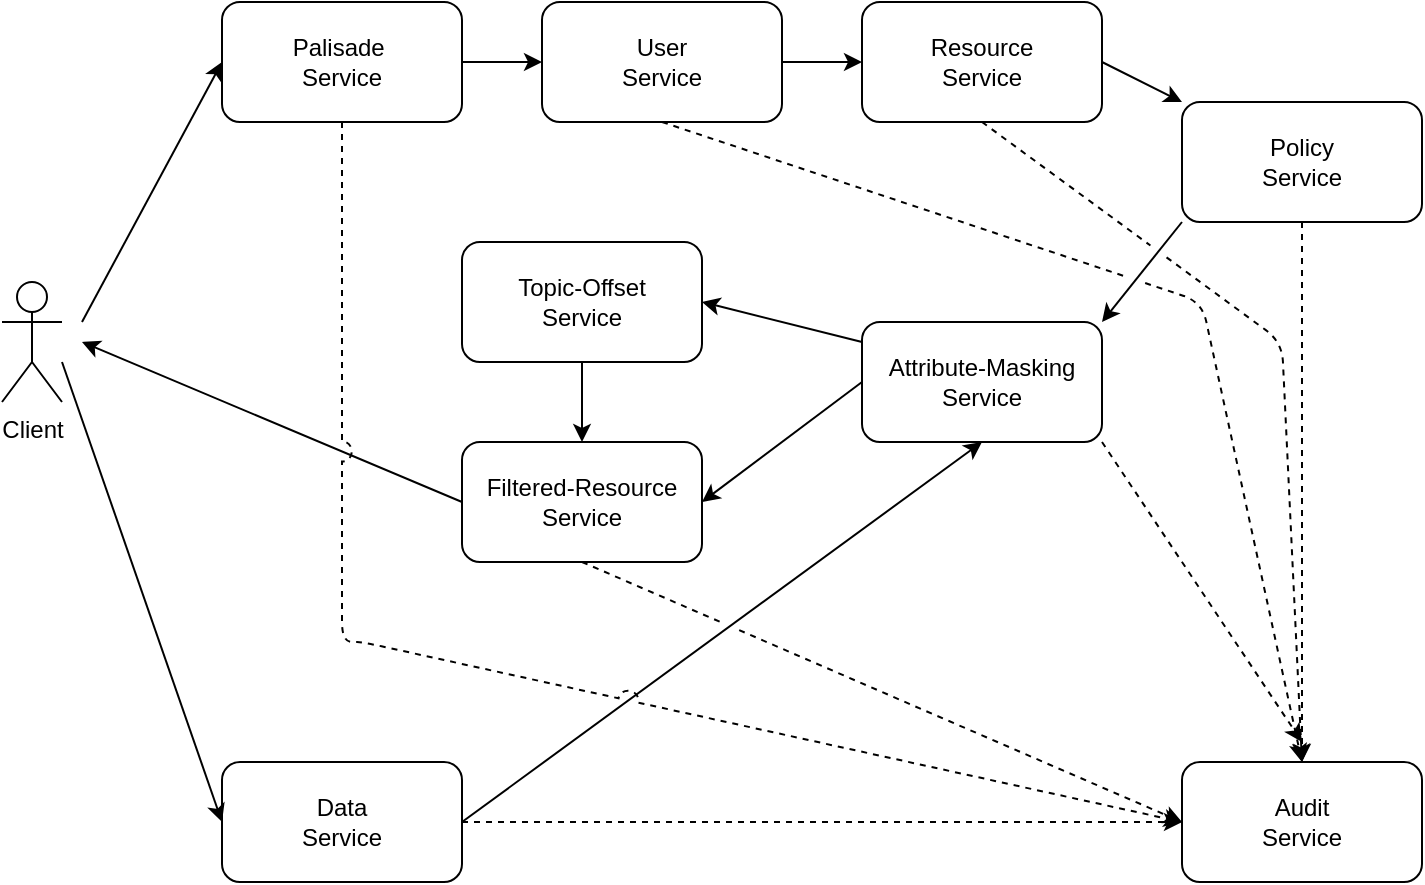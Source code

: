 <mxfile version="14.6.6" type="embed"><diagram id="K2DqNs0AzOiKwqhFZqn-" name="Page-1"><mxGraphModel dx="2362" dy="742" grid="1" gridSize="10" guides="1" tooltips="1" connect="1" arrows="1" fold="1" page="1" pageScale="1" pageWidth="827" pageHeight="1169" math="0" shadow="0"><root><mxCell id="0"/><mxCell id="1" parent="0"/><mxCell id="4KjDwE-u5lRQgsTlzhHM-1" value="Client" style="shape=umlActor;verticalLabelPosition=bottom;verticalAlign=top;html=1;outlineConnect=0;" parent="1" vertex="1"><mxGeometry x="50" y="300" width="30" height="60" as="geometry"/></mxCell><mxCell id="4KjDwE-u5lRQgsTlzhHM-2" value="Palisade&amp;nbsp;&lt;br&gt;Service" style="rounded=1;whiteSpace=wrap;html=1;" parent="1" vertex="1"><mxGeometry x="160" y="160" width="120" height="60" as="geometry"/></mxCell><mxCell id="4KjDwE-u5lRQgsTlzhHM-3" value="User&lt;br&gt;Service" style="rounded=1;whiteSpace=wrap;html=1;" parent="1" vertex="1"><mxGeometry x="320" y="160" width="120" height="60" as="geometry"/></mxCell><mxCell id="4KjDwE-u5lRQgsTlzhHM-4" value="Resource&lt;br&gt;Service" style="rounded=1;whiteSpace=wrap;html=1;" parent="1" vertex="1"><mxGeometry x="480" y="160" width="120" height="60" as="geometry"/></mxCell><mxCell id="4KjDwE-u5lRQgsTlzhHM-5" value="Policy&lt;br&gt;Service" style="rounded=1;whiteSpace=wrap;html=1;" parent="1" vertex="1"><mxGeometry x="640" y="210" width="120" height="60" as="geometry"/></mxCell><mxCell id="4KjDwE-u5lRQgsTlzhHM-6" value="Attribute-Masking&lt;br&gt;Service" style="rounded=1;whiteSpace=wrap;html=1;" parent="1" vertex="1"><mxGeometry x="480" y="320" width="120" height="60" as="geometry"/></mxCell><mxCell id="4KjDwE-u5lRQgsTlzhHM-7" value="Filtered-Resource&lt;br&gt;Service" style="rounded=1;whiteSpace=wrap;html=1;" parent="1" vertex="1"><mxGeometry x="280" y="380" width="120" height="60" as="geometry"/></mxCell><mxCell id="4KjDwE-u5lRQgsTlzhHM-8" value="Topic-Offset&lt;br&gt;Service" style="rounded=1;whiteSpace=wrap;html=1;" parent="1" vertex="1"><mxGeometry x="280" y="280" width="120" height="60" as="geometry"/></mxCell><mxCell id="4KjDwE-u5lRQgsTlzhHM-9" value="" style="endArrow=classic;html=1;entryX=0;entryY=0.5;entryDx=0;entryDy=0;" parent="1" target="4KjDwE-u5lRQgsTlzhHM-2" edge="1"><mxGeometry width="50" height="50" relative="1" as="geometry"><mxPoint x="90" y="320" as="sourcePoint"/><mxPoint x="150" y="150" as="targetPoint"/></mxGeometry></mxCell><mxCell id="tTpZeJfRO08eOyEqsht3-3" value="Data&lt;br&gt;Service" style="rounded=1;whiteSpace=wrap;html=1;" parent="1" vertex="1"><mxGeometry x="160" y="540" width="120" height="60" as="geometry"/></mxCell><mxCell id="tTpZeJfRO08eOyEqsht3-9" value="" style="endArrow=classic;html=1;entryX=0;entryY=0.5;entryDx=0;entryDy=0;" parent="1" target="4KjDwE-u5lRQgsTlzhHM-3" edge="1"><mxGeometry width="50" height="50" relative="1" as="geometry"><mxPoint x="280" y="190" as="sourcePoint"/><mxPoint x="320" y="140" as="targetPoint"/></mxGeometry></mxCell><mxCell id="tTpZeJfRO08eOyEqsht3-11" value="" style="endArrow=classic;html=1;entryX=0;entryY=0.5;entryDx=0;entryDy=0;" parent="1" target="4KjDwE-u5lRQgsTlzhHM-4" edge="1"><mxGeometry width="50" height="50" relative="1" as="geometry"><mxPoint x="440" y="190" as="sourcePoint"/><mxPoint x="510" y="110" as="targetPoint"/></mxGeometry></mxCell><mxCell id="tTpZeJfRO08eOyEqsht3-12" value="" style="endArrow=classic;html=1;" parent="1" target="4KjDwE-u5lRQgsTlzhHM-5" edge="1"><mxGeometry width="50" height="50" relative="1" as="geometry"><mxPoint x="600" y="190" as="sourcePoint"/><mxPoint x="670" y="110" as="targetPoint"/></mxGeometry></mxCell><mxCell id="tTpZeJfRO08eOyEqsht3-13" value="" style="endArrow=classic;html=1;entryX=1;entryY=0;entryDx=0;entryDy=0;" parent="1" target="4KjDwE-u5lRQgsTlzhHM-6" edge="1"><mxGeometry width="50" height="50" relative="1" as="geometry"><mxPoint x="640" y="270" as="sourcePoint"/><mxPoint x="590" y="330" as="targetPoint"/></mxGeometry></mxCell><mxCell id="tTpZeJfRO08eOyEqsht3-14" value="" style="endArrow=classic;html=1;entryX=1;entryY=0.5;entryDx=0;entryDy=0;" parent="1" target="4KjDwE-u5lRQgsTlzhHM-8" edge="1"><mxGeometry width="50" height="50" relative="1" as="geometry"><mxPoint x="480" y="330" as="sourcePoint"/><mxPoint x="550" y="250" as="targetPoint"/></mxGeometry></mxCell><mxCell id="tTpZeJfRO08eOyEqsht3-20" value="" style="endArrow=classic;html=1;entryX=0;entryY=0.5;entryDx=0;entryDy=0;" parent="1" target="tTpZeJfRO08eOyEqsht3-3" edge="1"><mxGeometry width="50" height="50" relative="1" as="geometry"><mxPoint x="80" y="340" as="sourcePoint"/><mxPoint x="180" y="420" as="targetPoint"/></mxGeometry></mxCell><mxCell id="tTpZeJfRO08eOyEqsht3-22" value="Audit&lt;br&gt;Service" style="rounded=1;whiteSpace=wrap;html=1;" parent="1" vertex="1"><mxGeometry x="640" y="540" width="120" height="60" as="geometry"/></mxCell><mxCell id="2" value="" style="endArrow=classic;html=1;entryX=1;entryY=0.5;entryDx=0;entryDy=0;exitX=0;exitY=0.5;exitDx=0;exitDy=0;" parent="1" source="4KjDwE-u5lRQgsTlzhHM-6" target="4KjDwE-u5lRQgsTlzhHM-7" edge="1"><mxGeometry width="50" height="50" relative="1" as="geometry"><mxPoint x="480" y="340" as="sourcePoint"/><mxPoint x="400" y="320" as="targetPoint"/></mxGeometry></mxCell><mxCell id="3" value="" style="endArrow=classic;html=1;entryX=0.5;entryY=0;entryDx=0;entryDy=0;" parent="1" target="4KjDwE-u5lRQgsTlzhHM-7" edge="1"><mxGeometry width="50" height="50" relative="1" as="geometry"><mxPoint x="340" y="340" as="sourcePoint"/><mxPoint x="260" y="320" as="targetPoint"/></mxGeometry></mxCell><mxCell id="4" value="" style="endArrow=classic;html=1;entryX=0.5;entryY=1;entryDx=0;entryDy=0;exitX=1;exitY=0.5;exitDx=0;exitDy=0;" parent="1" source="tTpZeJfRO08eOyEqsht3-3" target="4KjDwE-u5lRQgsTlzhHM-6" edge="1"><mxGeometry width="50" height="50" relative="1" as="geometry"><mxPoint x="280" y="510" as="sourcePoint"/><mxPoint x="200" y="490" as="targetPoint"/></mxGeometry></mxCell><mxCell id="5" value="" style="endArrow=classic;html=1;exitX=0;exitY=0.5;exitDx=0;exitDy=0;" parent="1" source="4KjDwE-u5lRQgsTlzhHM-7" edge="1"><mxGeometry width="50" height="50" relative="1" as="geometry"><mxPoint x="200" y="400" as="sourcePoint"/><mxPoint x="90" y="330" as="targetPoint"/></mxGeometry></mxCell><mxCell id="8" value="" style="endArrow=classic;html=1;exitX=0.5;exitY=1;exitDx=0;exitDy=0;jumpStyle=arc;entryX=0;entryY=0.5;entryDx=0;entryDy=0;jumpSize=10;dashed=1;" parent="1" source="4KjDwE-u5lRQgsTlzhHM-2" target="tTpZeJfRO08eOyEqsht3-22" edge="1"><mxGeometry width="50" height="50" relative="1" as="geometry"><mxPoint x="220" y="260" as="sourcePoint"/><mxPoint x="650" y="540" as="targetPoint"/><Array as="points"><mxPoint x="220" y="480"/><mxPoint x="230" y="480"/></Array></mxGeometry></mxCell><mxCell id="12" value="" style="endArrow=classic;html=1;exitX=1;exitY=0.5;exitDx=0;exitDy=0;dashed=1;" parent="1" source="tTpZeJfRO08eOyEqsht3-3" edge="1"><mxGeometry width="50" height="50" relative="1" as="geometry"><mxPoint x="380" y="600" as="sourcePoint"/><mxPoint x="640" y="570" as="targetPoint"/></mxGeometry></mxCell><mxCell id="13" value="" style="endArrow=classic;html=1;entryX=0.5;entryY=0;entryDx=0;entryDy=0;dashed=1;jumpStyle=gap;jumpSize=10;" parent="1" target="tTpZeJfRO08eOyEqsht3-22" edge="1"><mxGeometry width="50" height="50" relative="1" as="geometry"><mxPoint x="380" y="220" as="sourcePoint"/><mxPoint x="300" y="200" as="targetPoint"/><Array as="points"><mxPoint x="650" y="310"/></Array></mxGeometry></mxCell><mxCell id="14" value="" style="endArrow=classic;html=1;dashed=1;jumpStyle=gap;jumpSize=10;" parent="1" edge="1"><mxGeometry width="50" height="50" relative="1" as="geometry"><mxPoint x="540" y="220" as="sourcePoint"/><mxPoint x="700" y="540" as="targetPoint"/><Array as="points"><mxPoint x="690" y="330"/></Array></mxGeometry></mxCell><mxCell id="15" value="" style="endArrow=classic;html=1;exitX=0.5;exitY=1;exitDx=0;exitDy=0;dashed=1;" parent="1" source="4KjDwE-u5lRQgsTlzhHM-5" edge="1"><mxGeometry width="50" height="50" relative="1" as="geometry"><mxPoint x="610" y="460" as="sourcePoint"/><mxPoint x="700" y="540" as="targetPoint"/></mxGeometry></mxCell><mxCell id="16" value="" style="endArrow=classic;html=1;exitX=1;exitY=1;exitDx=0;exitDy=0;dashed=1;" parent="1" source="4KjDwE-u5lRQgsTlzhHM-6" edge="1"><mxGeometry width="50" height="50" relative="1" as="geometry"><mxPoint x="670" y="510" as="sourcePoint"/><mxPoint x="700" y="530" as="targetPoint"/></mxGeometry></mxCell><mxCell id="18" value="" style="endArrow=classic;html=1;exitX=0.5;exitY=1;exitDx=0;exitDy=0;dashed=1;jumpStyle=gap;jumpSize=10;" parent="1" source="4KjDwE-u5lRQgsTlzhHM-7" edge="1"><mxGeometry width="50" height="50" relative="1" as="geometry"><mxPoint x="520" y="490" as="sourcePoint"/><mxPoint x="640" y="570" as="targetPoint"/></mxGeometry></mxCell></root></mxGraphModel></diagram></mxfile>